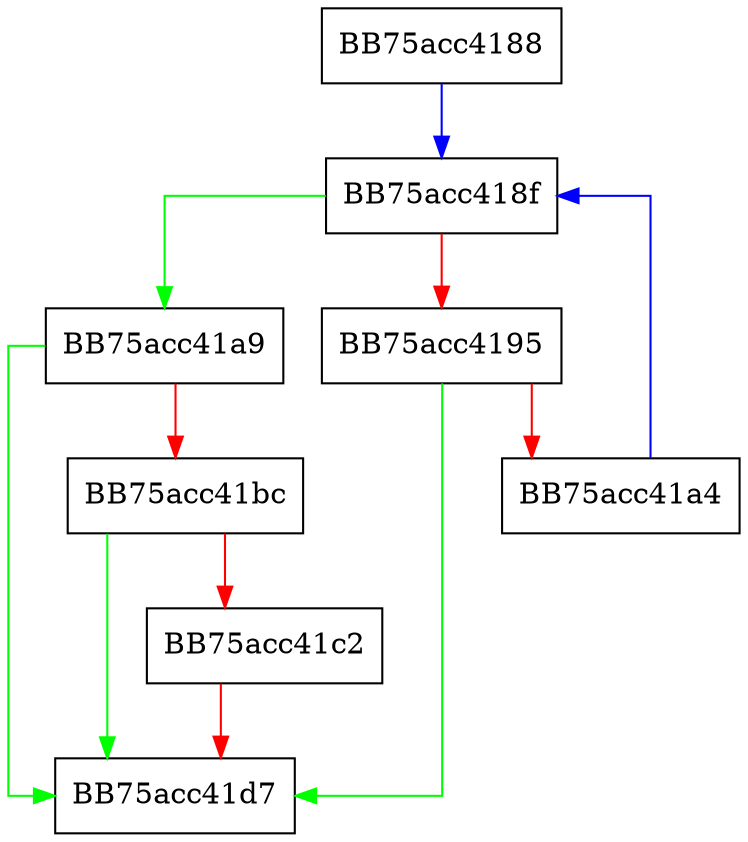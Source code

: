 digraph AssertOnUnsupportedQuarantine {
  node [shape="box"];
  graph [splines=ortho];
  BB75acc4188 -> BB75acc418f [color="blue"];
  BB75acc418f -> BB75acc41a9 [color="green"];
  BB75acc418f -> BB75acc4195 [color="red"];
  BB75acc4195 -> BB75acc41d7 [color="green"];
  BB75acc4195 -> BB75acc41a4 [color="red"];
  BB75acc41a4 -> BB75acc418f [color="blue"];
  BB75acc41a9 -> BB75acc41d7 [color="green"];
  BB75acc41a9 -> BB75acc41bc [color="red"];
  BB75acc41bc -> BB75acc41d7 [color="green"];
  BB75acc41bc -> BB75acc41c2 [color="red"];
  BB75acc41c2 -> BB75acc41d7 [color="red"];
}